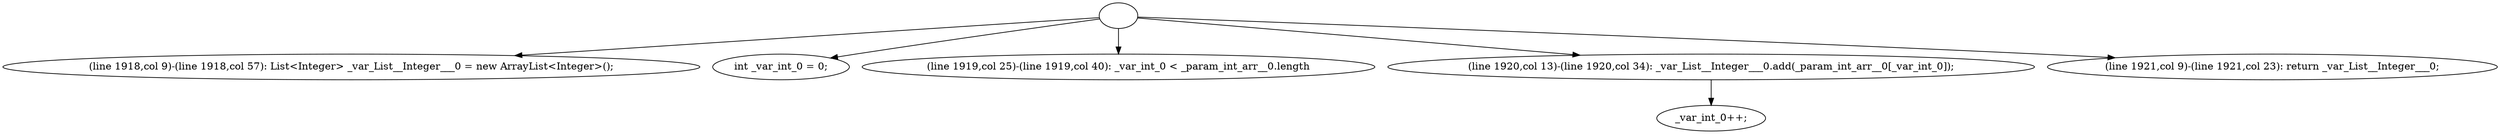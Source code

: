 digraph G {
  1 [ label="" ];
  2 [ label="(line 1918,col 9)-(line 1918,col 57): List<Integer> _var_List__Integer___0 = new ArrayList<Integer>();" ];
  3 [ label="int _var_int_0 = 0;" ];
  4 [ label="(line 1919,col 25)-(line 1919,col 40): _var_int_0 < _param_int_arr__0.length" ];
  5 [ label="(line 1920,col 13)-(line 1920,col 34): _var_List__Integer___0.add(_param_int_arr__0[_var_int_0]);" ];
  6 [ label="_var_int_0++;" ];
  7 [ label="(line 1921,col 9)-(line 1921,col 23): return _var_List__Integer___0;" ];
  1 -> 2;
  1 -> 3;
  1 -> 4;
  1 -> 5;
  5 -> 6;
  1 -> 7;
}
